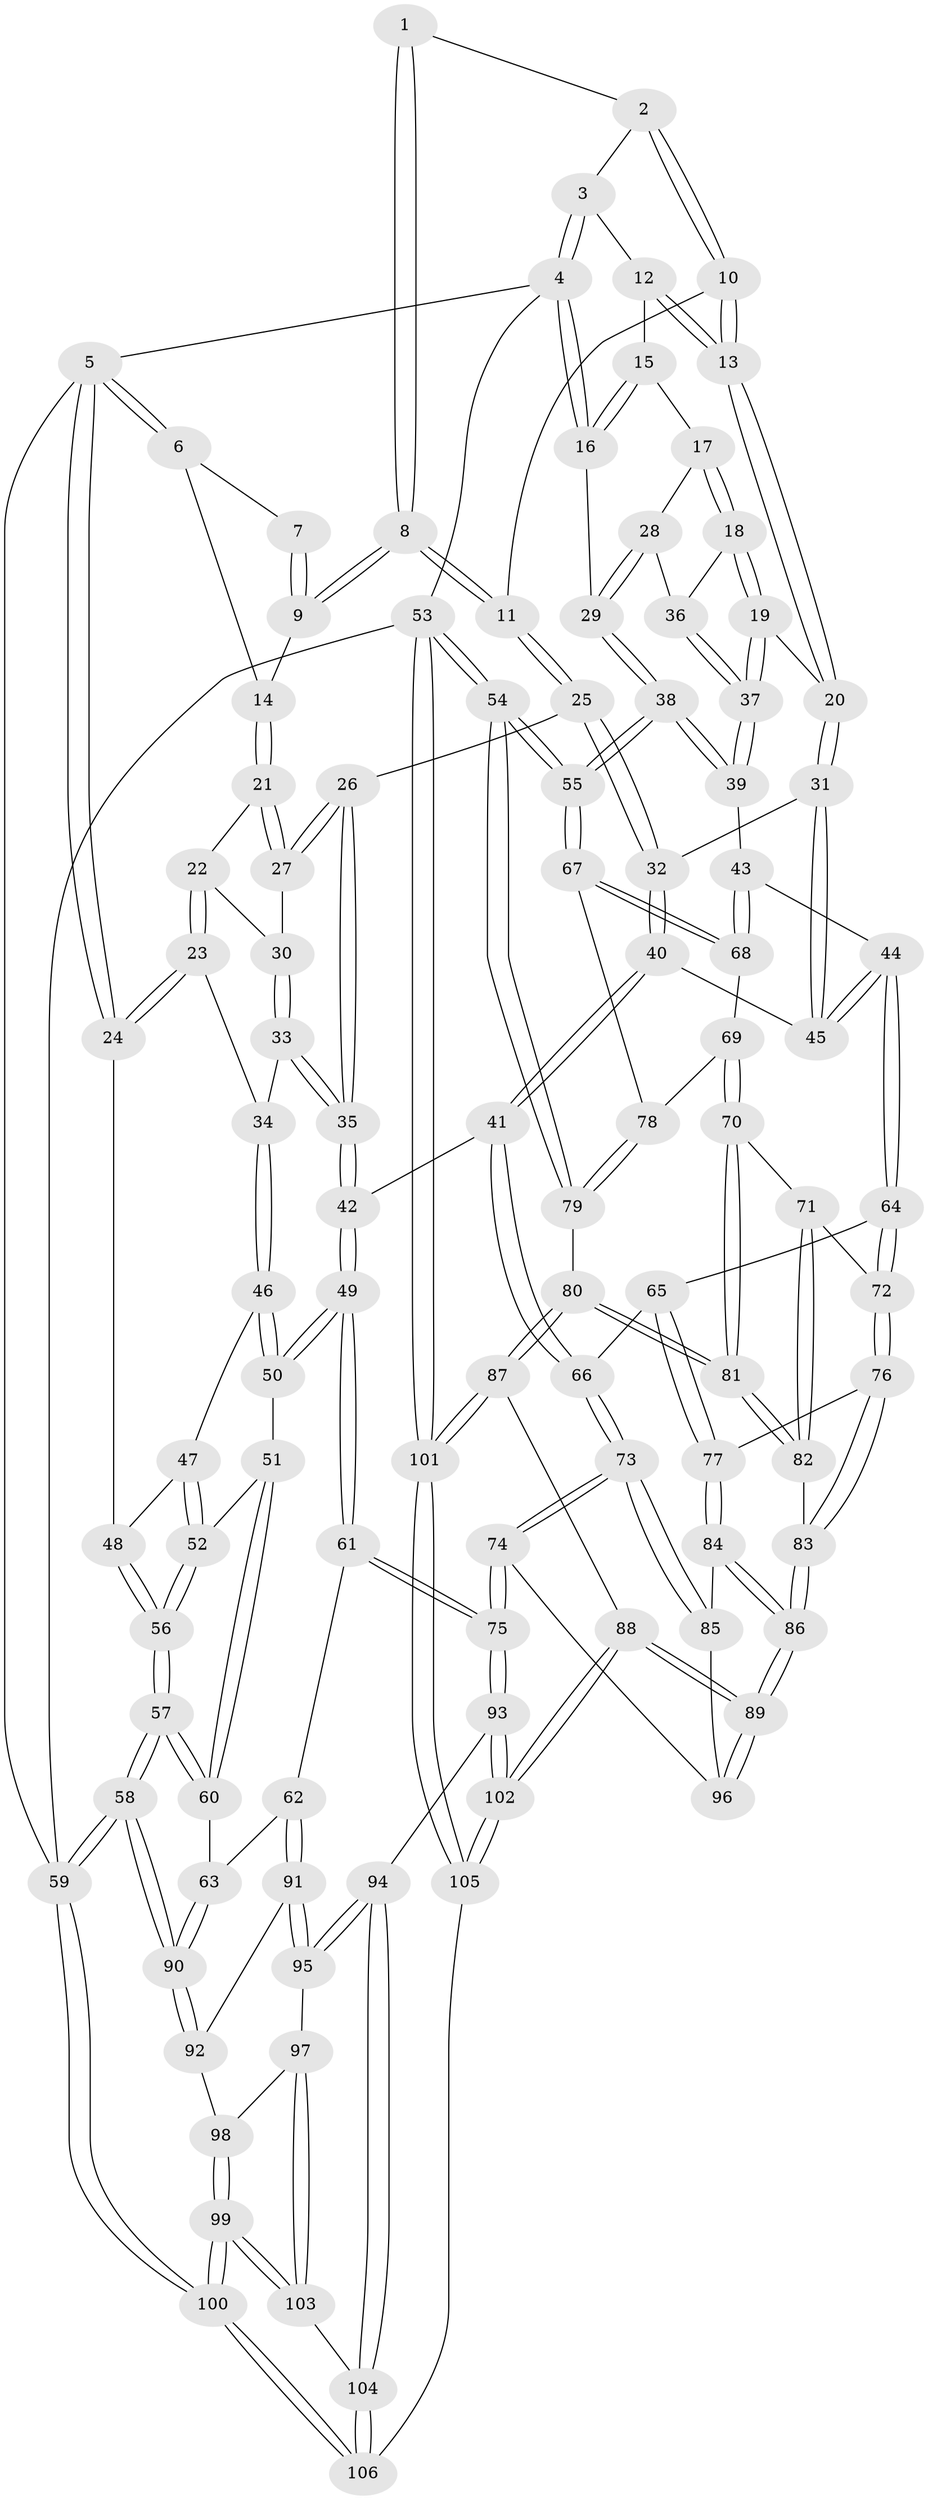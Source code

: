 // coarse degree distribution, {3: 0.14516129032258066, 4: 0.43548387096774194, 5: 0.20967741935483872, 6: 0.1935483870967742, 2: 0.016129032258064516}
// Generated by graph-tools (version 1.1) at 2025/42/03/06/25 10:42:32]
// undirected, 106 vertices, 262 edges
graph export_dot {
graph [start="1"]
  node [color=gray90,style=filled];
  1 [pos="+0.5661404654387057+0"];
  2 [pos="+0.5912536743890355+0"];
  3 [pos="+0.7075047200172693+0"];
  4 [pos="+1+0"];
  5 [pos="+0+0"];
  6 [pos="+0.08135575032934361+0"];
  7 [pos="+0.4616677151291807+0"];
  8 [pos="+0.47284849322710976+0.14472480808913077"];
  9 [pos="+0.39598303584571237+0.10190573317481798"];
  10 [pos="+0.5530124890887176+0.16539249346821916"];
  11 [pos="+0.4977956794982622+0.18307805549884043"];
  12 [pos="+0.7394747650448745+0.010870004443291881"];
  13 [pos="+0.6794368915402016+0.1704967581724134"];
  14 [pos="+0.3366839527443471+0.11594933173126983"];
  15 [pos="+0.854449572771229+0.10386543668103303"];
  16 [pos="+1+0.030862727374648277"];
  17 [pos="+0.859217428506778+0.14991358343851732"];
  18 [pos="+0.8016528820815518+0.24063559012142285"];
  19 [pos="+0.7651762900562323+0.2596880752064201"];
  20 [pos="+0.7121632654382803+0.2628940089241992"];
  21 [pos="+0.3169631421610207+0.14849012512217702"];
  22 [pos="+0.2353582929980342+0.18989850676801037"];
  23 [pos="+0.13006656675649791+0.21449310960390505"];
  24 [pos="+0+0.006428195337558938"];
  25 [pos="+0.4750526622787592+0.24645757990157263"];
  26 [pos="+0.44383399749596486+0.25993507619111006"];
  27 [pos="+0.3918378312082812+0.24169411219050652"];
  28 [pos="+0.9455163945759121+0.23113117368279107"];
  29 [pos="+1+0.11885730711816282"];
  30 [pos="+0.33431209535687356+0.26214699997280516"];
  31 [pos="+0.6747507515222156+0.34505843108597"];
  32 [pos="+0.5213333771938807+0.29374786299021854"];
  33 [pos="+0.2750384086683752+0.368108992881557"];
  34 [pos="+0.21304648228669223+0.34850712324568933"];
  35 [pos="+0.35897290270254223+0.4241301641712908"];
  36 [pos="+0.9221311376257357+0.2547237821561392"];
  37 [pos="+0.8970969548489145+0.3648090267347649"];
  38 [pos="+1+0.4386557782404592"];
  39 [pos="+0.9133754818517542+0.4304576390562304"];
  40 [pos="+0.4775095363784729+0.4955909029921168"];
  41 [pos="+0.4598735270047263+0.512301898323407"];
  42 [pos="+0.40020107397861227+0.5122108654517423"];
  43 [pos="+0.8265537779969526+0.4919522890736798"];
  44 [pos="+0.7653467114266663+0.4900536734627001"];
  45 [pos="+0.6787220063451138+0.38763167267567805"];
  46 [pos="+0.1808138445053422+0.40456482448706255"];
  47 [pos="+0.14421756275100128+0.43971080724297706"];
  48 [pos="+0+0.24697903256168935"];
  49 [pos="+0.36576023295795457+0.5520299564865133"];
  50 [pos="+0.243200036916076+0.5359194902248541"];
  51 [pos="+0.1669366815476737+0.5515414552126191"];
  52 [pos="+0.11922483603633896+0.48837312340521366"];
  53 [pos="+1+1"];
  54 [pos="+1+0.8372038122668438"];
  55 [pos="+1+0.7107436921602481"];
  56 [pos="+0+0.5210273784830428"];
  57 [pos="+0+0.7612116655477594"];
  58 [pos="+0+0.9246599561183224"];
  59 [pos="+0+1"];
  60 [pos="+0.1581607304547249+0.5768556849113916"];
  61 [pos="+0.35863012255811993+0.57882941094174"];
  62 [pos="+0.2941027004620569+0.6722576496614051"];
  63 [pos="+0.21755293649159416+0.6869742311995009"];
  64 [pos="+0.7118125540796529+0.5687585875280399"];
  65 [pos="+0.6643279430884197+0.5929878524668504"];
  66 [pos="+0.5674104603371342+0.6120349600207695"];
  67 [pos="+1+0.6471699287522195"];
  68 [pos="+0.862541365795426+0.5623516394313772"];
  69 [pos="+0.8550243909425035+0.6498696586354002"];
  70 [pos="+0.8396253949731628+0.6641879982128568"];
  71 [pos="+0.7717245817672744+0.6727746731925244"];
  72 [pos="+0.7543587189488279+0.6630447884979226"];
  73 [pos="+0.5541879456900396+0.738667380621914"];
  74 [pos="+0.5287516973331178+0.7790333961330612"];
  75 [pos="+0.49933967459712975+0.8099783902580621"];
  76 [pos="+0.7216763530414275+0.7096796890904924"];
  77 [pos="+0.6826257453159414+0.7221182921219784"];
  78 [pos="+0.8789789759645333+0.6682829218332799"];
  79 [pos="+0.9343384635714084+0.7878409811453527"];
  80 [pos="+0.8534695098473284+0.7964078438811816"];
  81 [pos="+0.8333539088249576+0.7624648384636574"];
  82 [pos="+0.7895112754176554+0.7325045866381507"];
  83 [pos="+0.7498870309987589+0.7427648946506841"];
  84 [pos="+0.673163254215612+0.7341431390174021"];
  85 [pos="+0.6663012019281512+0.7357226278992729"];
  86 [pos="+0.7268483092144359+0.7990096551391612"];
  87 [pos="+0.7698592582179579+0.876677192850115"];
  88 [pos="+0.7467744449502551+0.8727451618785479"];
  89 [pos="+0.7437934897600645+0.8674006815786063"];
  90 [pos="+0.06455681923273116+0.8119992481337154"];
  91 [pos="+0.29455383279610187+0.6735670911040801"];
  92 [pos="+0.2826813639070484+0.8142678524380035"];
  93 [pos="+0.4945422241484379+0.8207333761780021"];
  94 [pos="+0.4802996674460516+0.8256482396531084"];
  95 [pos="+0.41597710143429917+0.817242671298878"];
  96 [pos="+0.662509233697405+0.8120877288452878"];
  97 [pos="+0.3640075483085413+0.832683897333962"];
  98 [pos="+0.2909511274122251+0.8212755758535804"];
  99 [pos="+0.24968768592295998+0.9724034932387379"];
  100 [pos="+0+1"];
  101 [pos="+1+1"];
  102 [pos="+0.6026404133281807+0.9562915421147976"];
  103 [pos="+0.3254041985783155+0.9110653219182596"];
  104 [pos="+0.41753428978892676+0.9369655340890354"];
  105 [pos="+0.586468602163354+1"];
  106 [pos="+0.3361866098418275+1"];
  1 -- 2;
  1 -- 8;
  1 -- 8;
  2 -- 3;
  2 -- 10;
  2 -- 10;
  3 -- 4;
  3 -- 4;
  3 -- 12;
  4 -- 5;
  4 -- 16;
  4 -- 16;
  4 -- 53;
  5 -- 6;
  5 -- 6;
  5 -- 24;
  5 -- 24;
  5 -- 59;
  6 -- 7;
  6 -- 14;
  7 -- 9;
  7 -- 9;
  8 -- 9;
  8 -- 9;
  8 -- 11;
  8 -- 11;
  9 -- 14;
  10 -- 11;
  10 -- 13;
  10 -- 13;
  11 -- 25;
  11 -- 25;
  12 -- 13;
  12 -- 13;
  12 -- 15;
  13 -- 20;
  13 -- 20;
  14 -- 21;
  14 -- 21;
  15 -- 16;
  15 -- 16;
  15 -- 17;
  16 -- 29;
  17 -- 18;
  17 -- 18;
  17 -- 28;
  18 -- 19;
  18 -- 19;
  18 -- 36;
  19 -- 20;
  19 -- 37;
  19 -- 37;
  20 -- 31;
  20 -- 31;
  21 -- 22;
  21 -- 27;
  21 -- 27;
  22 -- 23;
  22 -- 23;
  22 -- 30;
  23 -- 24;
  23 -- 24;
  23 -- 34;
  24 -- 48;
  25 -- 26;
  25 -- 32;
  25 -- 32;
  26 -- 27;
  26 -- 27;
  26 -- 35;
  26 -- 35;
  27 -- 30;
  28 -- 29;
  28 -- 29;
  28 -- 36;
  29 -- 38;
  29 -- 38;
  30 -- 33;
  30 -- 33;
  31 -- 32;
  31 -- 45;
  31 -- 45;
  32 -- 40;
  32 -- 40;
  33 -- 34;
  33 -- 35;
  33 -- 35;
  34 -- 46;
  34 -- 46;
  35 -- 42;
  35 -- 42;
  36 -- 37;
  36 -- 37;
  37 -- 39;
  37 -- 39;
  38 -- 39;
  38 -- 39;
  38 -- 55;
  38 -- 55;
  39 -- 43;
  40 -- 41;
  40 -- 41;
  40 -- 45;
  41 -- 42;
  41 -- 66;
  41 -- 66;
  42 -- 49;
  42 -- 49;
  43 -- 44;
  43 -- 68;
  43 -- 68;
  44 -- 45;
  44 -- 45;
  44 -- 64;
  44 -- 64;
  46 -- 47;
  46 -- 50;
  46 -- 50;
  47 -- 48;
  47 -- 52;
  47 -- 52;
  48 -- 56;
  48 -- 56;
  49 -- 50;
  49 -- 50;
  49 -- 61;
  49 -- 61;
  50 -- 51;
  51 -- 52;
  51 -- 60;
  51 -- 60;
  52 -- 56;
  52 -- 56;
  53 -- 54;
  53 -- 54;
  53 -- 101;
  53 -- 101;
  53 -- 59;
  54 -- 55;
  54 -- 55;
  54 -- 79;
  54 -- 79;
  55 -- 67;
  55 -- 67;
  56 -- 57;
  56 -- 57;
  57 -- 58;
  57 -- 58;
  57 -- 60;
  57 -- 60;
  58 -- 59;
  58 -- 59;
  58 -- 90;
  58 -- 90;
  59 -- 100;
  59 -- 100;
  60 -- 63;
  61 -- 62;
  61 -- 75;
  61 -- 75;
  62 -- 63;
  62 -- 91;
  62 -- 91;
  63 -- 90;
  63 -- 90;
  64 -- 65;
  64 -- 72;
  64 -- 72;
  65 -- 66;
  65 -- 77;
  65 -- 77;
  66 -- 73;
  66 -- 73;
  67 -- 68;
  67 -- 68;
  67 -- 78;
  68 -- 69;
  69 -- 70;
  69 -- 70;
  69 -- 78;
  70 -- 71;
  70 -- 81;
  70 -- 81;
  71 -- 72;
  71 -- 82;
  71 -- 82;
  72 -- 76;
  72 -- 76;
  73 -- 74;
  73 -- 74;
  73 -- 85;
  73 -- 85;
  74 -- 75;
  74 -- 75;
  74 -- 96;
  75 -- 93;
  75 -- 93;
  76 -- 77;
  76 -- 83;
  76 -- 83;
  77 -- 84;
  77 -- 84;
  78 -- 79;
  78 -- 79;
  79 -- 80;
  80 -- 81;
  80 -- 81;
  80 -- 87;
  80 -- 87;
  81 -- 82;
  81 -- 82;
  82 -- 83;
  83 -- 86;
  83 -- 86;
  84 -- 85;
  84 -- 86;
  84 -- 86;
  85 -- 96;
  86 -- 89;
  86 -- 89;
  87 -- 88;
  87 -- 101;
  87 -- 101;
  88 -- 89;
  88 -- 89;
  88 -- 102;
  88 -- 102;
  89 -- 96;
  89 -- 96;
  90 -- 92;
  90 -- 92;
  91 -- 92;
  91 -- 95;
  91 -- 95;
  92 -- 98;
  93 -- 94;
  93 -- 102;
  93 -- 102;
  94 -- 95;
  94 -- 95;
  94 -- 104;
  94 -- 104;
  95 -- 97;
  97 -- 98;
  97 -- 103;
  97 -- 103;
  98 -- 99;
  98 -- 99;
  99 -- 100;
  99 -- 100;
  99 -- 103;
  99 -- 103;
  100 -- 106;
  100 -- 106;
  101 -- 105;
  101 -- 105;
  102 -- 105;
  102 -- 105;
  103 -- 104;
  104 -- 106;
  104 -- 106;
  105 -- 106;
}
